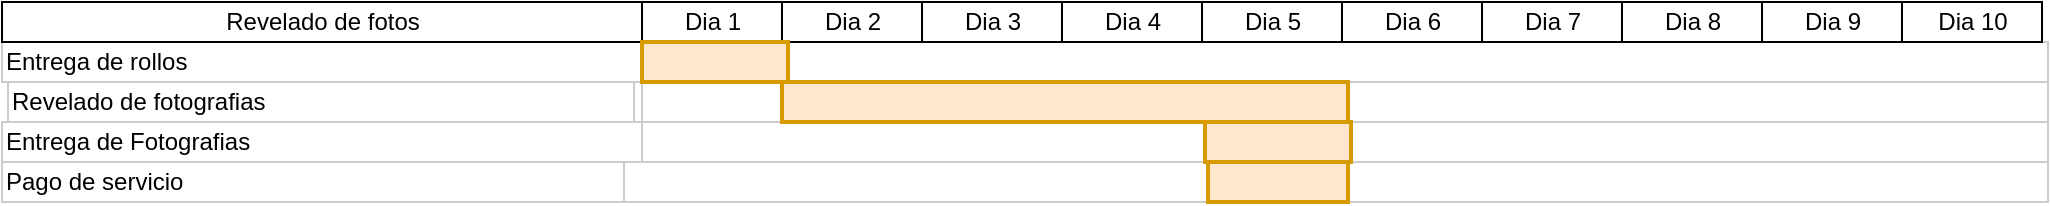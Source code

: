 <mxfile version="20.0.1" type="device"><diagram id="5Clux3mB75ugaH7Ss9bV" name="Page-1"><mxGraphModel dx="1086" dy="521" grid="1" gridSize="10" guides="1" tooltips="1" connect="1" arrows="1" fold="1" page="1" pageScale="1" pageWidth="827" pageHeight="1169" math="0" shadow="0"><root><mxCell id="0"/><mxCell id="1" parent="0"/><mxCell id="PuhI9Wpmr6KZRHk1YpGR-20" value="Entrega de rollos" style="align=left;strokeColor=#CCCCCC;html=1;" vertex="1" parent="1"><mxGeometry x="297.0" y="150.0" width="320.0" height="20.0" as="geometry"/></mxCell><mxCell id="PuhI9Wpmr6KZRHk1YpGR-21" value="Revelado de fotografias" style="align=left;strokeColor=#CCCCCC;html=1;" vertex="1" parent="1"><mxGeometry x="300" y="170" width="313" height="20" as="geometry"/></mxCell><mxCell id="PuhI9Wpmr6KZRHk1YpGR-22" value="Entrega de Fotografias" style="align=left;strokeColor=#CCCCCC;html=1;" vertex="1" parent="1"><mxGeometry x="297.0" y="190.0" width="320.0" height="20" as="geometry"/></mxCell><mxCell id="PuhI9Wpmr6KZRHk1YpGR-23" value="Pago de servicio" style="align=left;strokeColor=#CCCCCC;html=1;" vertex="1" parent="1"><mxGeometry x="297.0" y="210.0" width="320.0" height="20" as="geometry"/></mxCell><mxCell id="PuhI9Wpmr6KZRHk1YpGR-24" value="Revelado de fotos" style="strokeWidth=1;fontStyle=0;html=1;" vertex="1" parent="1"><mxGeometry x="297" y="130" width="320" height="20" as="geometry"/></mxCell><mxCell id="PuhI9Wpmr6KZRHk1YpGR-25" value="" style="align=left;strokeColor=#CCCCCC;html=1;" vertex="1" parent="1"><mxGeometry x="617" y="150" width="703" height="20" as="geometry"/></mxCell><mxCell id="PuhI9Wpmr6KZRHk1YpGR-26" value="Dia 1" style="strokeWidth=1;fontStyle=0;html=1;" vertex="1" parent="1"><mxGeometry x="617" y="130" width="70" height="20" as="geometry"/></mxCell><mxCell id="PuhI9Wpmr6KZRHk1YpGR-27" value="Dia 2" style="strokeWidth=1;fontStyle=0;html=1;" vertex="1" parent="1"><mxGeometry x="687" y="130" width="70" height="20" as="geometry"/></mxCell><mxCell id="PuhI9Wpmr6KZRHk1YpGR-28" value="Dia 3" style="strokeWidth=1;fontStyle=0;html=1;" vertex="1" parent="1"><mxGeometry x="757" y="130" width="70" height="20" as="geometry"/></mxCell><mxCell id="PuhI9Wpmr6KZRHk1YpGR-29" value="Dia 4" style="strokeWidth=1;fontStyle=0;html=1;" vertex="1" parent="1"><mxGeometry x="827" y="130" width="70" height="20" as="geometry"/></mxCell><mxCell id="PuhI9Wpmr6KZRHk1YpGR-30" value="Dia 5" style="strokeWidth=1;fontStyle=0;html=1;" vertex="1" parent="1"><mxGeometry x="897" y="130" width="70" height="20" as="geometry"/></mxCell><mxCell id="PuhI9Wpmr6KZRHk1YpGR-31" value="Dia 6" style="strokeWidth=1;fontStyle=0;html=1;" vertex="1" parent="1"><mxGeometry x="967" y="130" width="70" height="20" as="geometry"/></mxCell><mxCell id="PuhI9Wpmr6KZRHk1YpGR-32" value="Dia 7" style="strokeWidth=1;fontStyle=0;html=1;" vertex="1" parent="1"><mxGeometry x="1037" y="130" width="70" height="20" as="geometry"/></mxCell><mxCell id="PuhI9Wpmr6KZRHk1YpGR-33" value="Dia 8" style="strokeWidth=1;fontStyle=0;html=1;" vertex="1" parent="1"><mxGeometry x="1107" y="130" width="70" height="20" as="geometry"/></mxCell><mxCell id="PuhI9Wpmr6KZRHk1YpGR-34" value="Dia 9" style="strokeWidth=1;fontStyle=0;html=1;" vertex="1" parent="1"><mxGeometry x="1177" y="130" width="70" height="20" as="geometry"/></mxCell><mxCell id="PuhI9Wpmr6KZRHk1YpGR-35" value="Dia 10" style="strokeWidth=1;fontStyle=0;html=1;" vertex="1" parent="1"><mxGeometry x="1247" y="130" width="70" height="20" as="geometry"/></mxCell><mxCell id="PuhI9Wpmr6KZRHk1YpGR-36" value="" style="align=left;strokeColor=#CCCCCC;html=1;" vertex="1" parent="1"><mxGeometry x="617" y="170" width="703" height="20" as="geometry"/></mxCell><mxCell id="PuhI9Wpmr6KZRHk1YpGR-37" value="" style="align=left;strokeColor=#CCCCCC;html=1;" vertex="1" parent="1"><mxGeometry x="617" y="190" width="703" height="20" as="geometry"/></mxCell><mxCell id="PuhI9Wpmr6KZRHk1YpGR-38" value="" style="align=left;strokeColor=#CCCCCC;html=1;" vertex="1" parent="1"><mxGeometry x="608" y="210" width="712" height="20" as="geometry"/></mxCell><mxCell id="PuhI9Wpmr6KZRHk1YpGR-39" value="" style="whiteSpace=wrap;html=1;strokeWidth=2;fillColor=#ffe6cc;fontSize=14;align=center;strokeColor=#d79b00;" vertex="1" parent="1"><mxGeometry x="617" y="150" width="73" height="20" as="geometry"/></mxCell><mxCell id="PuhI9Wpmr6KZRHk1YpGR-40" value="" style="whiteSpace=wrap;html=1;strokeWidth=2;fillColor=#ffe6cc;fontSize=14;align=center;strokeColor=#d79b00;" vertex="1" parent="1"><mxGeometry x="687" y="170" width="283" height="20" as="geometry"/></mxCell><mxCell id="PuhI9Wpmr6KZRHk1YpGR-41" value="" style="whiteSpace=wrap;html=1;strokeWidth=2;fillColor=#ffe6cc;fontSize=14;align=center;strokeColor=#d79b00;" vertex="1" parent="1"><mxGeometry x="898.5" y="190" width="73" height="20" as="geometry"/></mxCell><mxCell id="PuhI9Wpmr6KZRHk1YpGR-42" value="" style="whiteSpace=wrap;html=1;strokeWidth=2;fillColor=#ffe6cc;fontSize=14;align=center;strokeColor=#d79b00;" vertex="1" parent="1"><mxGeometry x="900" y="210" width="70" height="20" as="geometry"/></mxCell></root></mxGraphModel></diagram></mxfile>